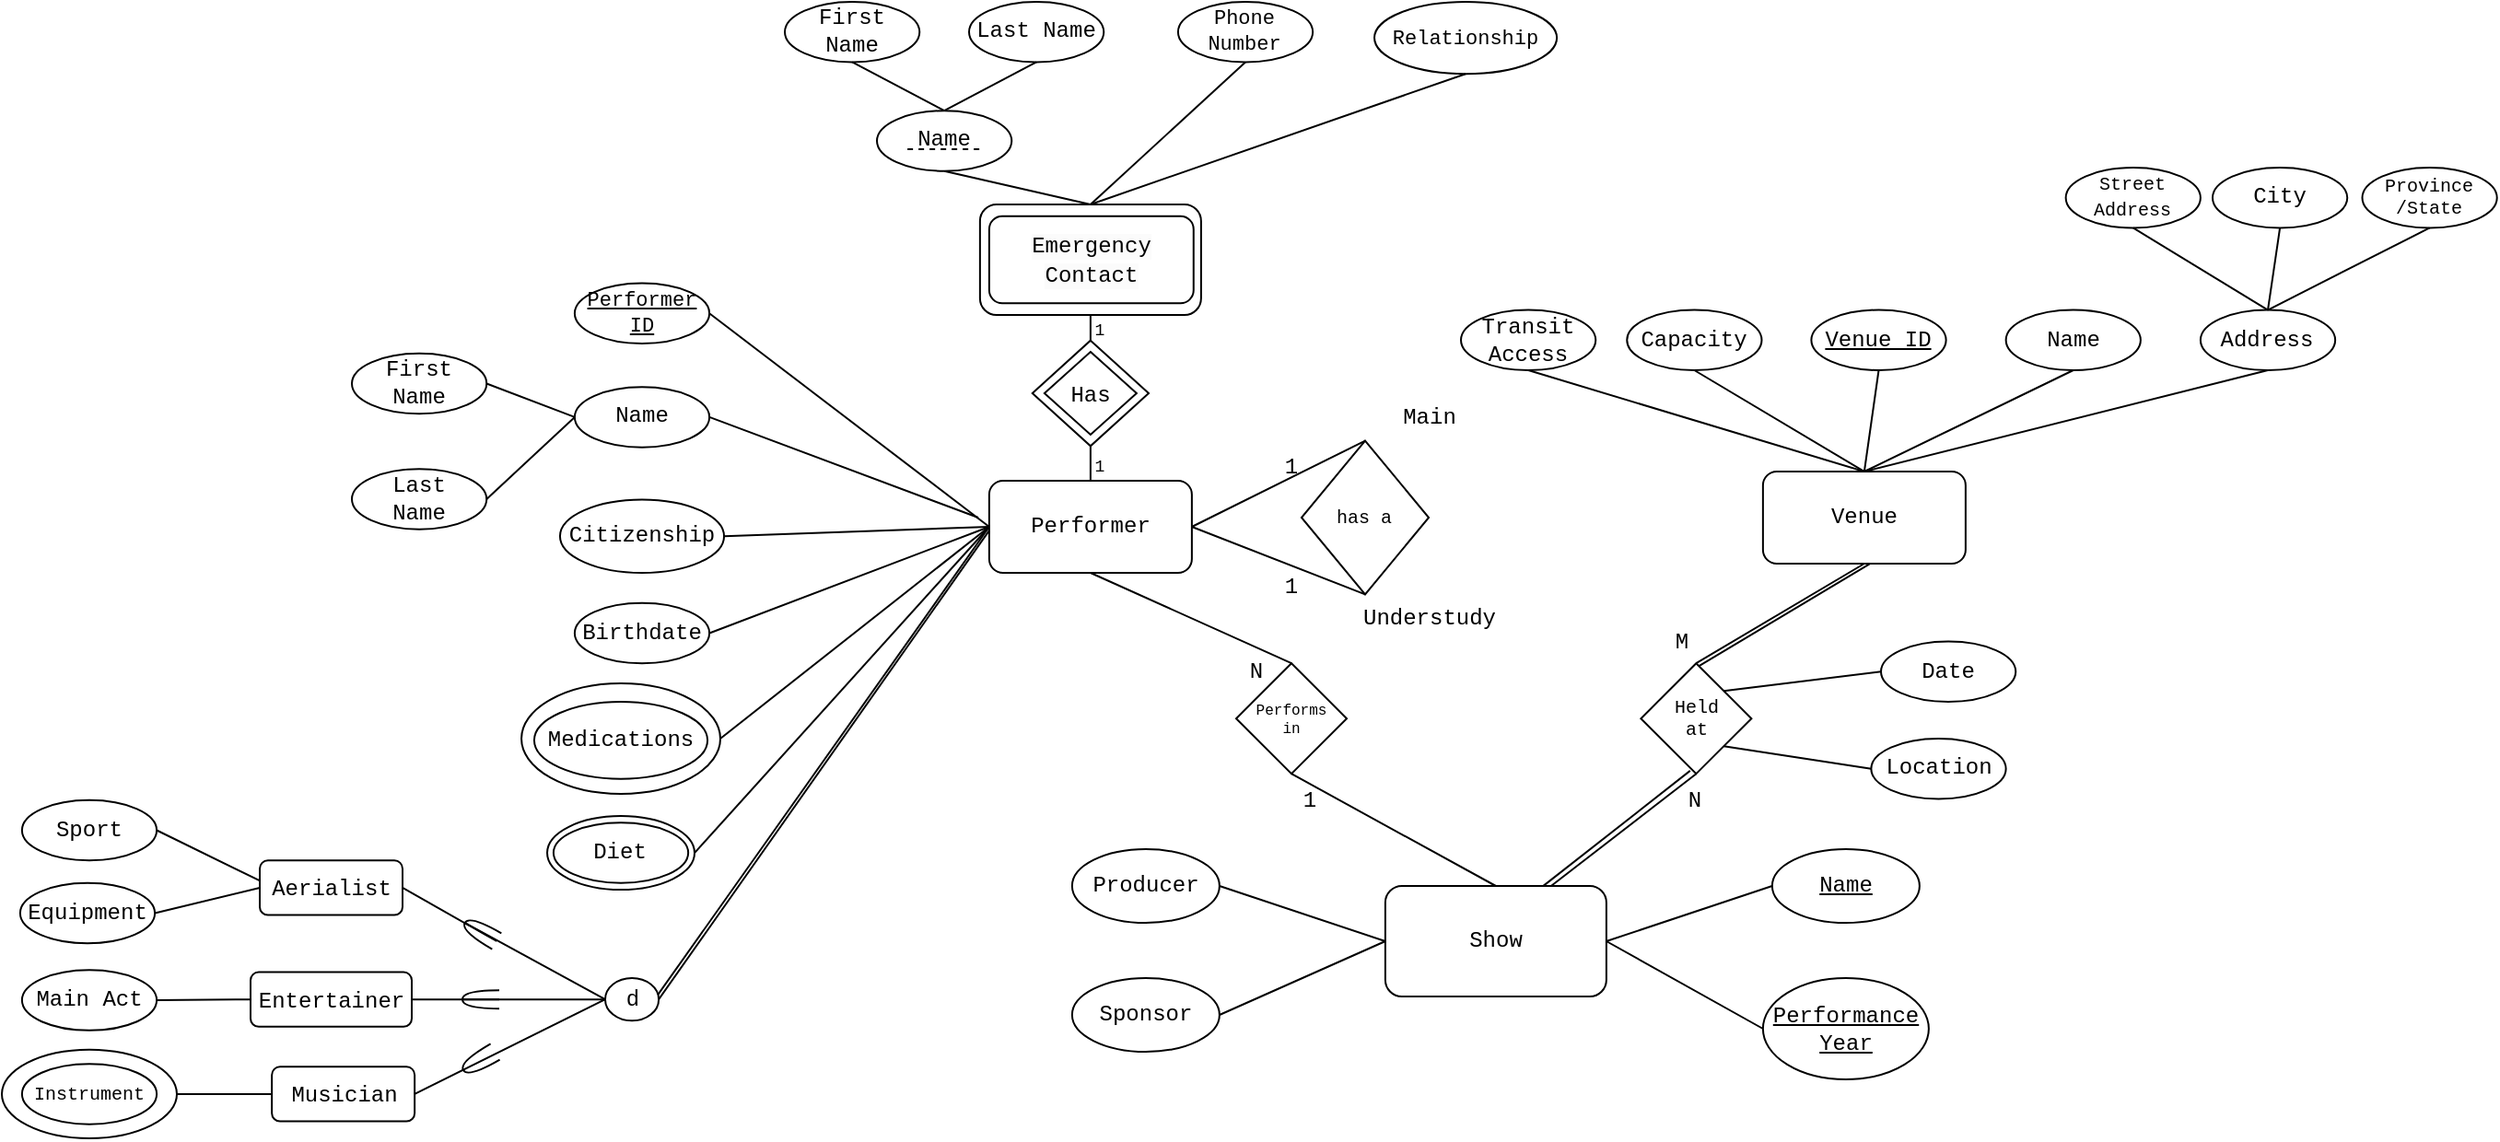 <mxfile version="22.1.5" type="device">
  <diagram name="Page-1" id="KexDCUkcUmnVTUItNKQy">
    <mxGraphModel dx="1674" dy="739" grid="1" gridSize="10" guides="1" tooltips="1" connect="1" arrows="1" fold="1" page="1" pageScale="1" pageWidth="1400" pageHeight="850" math="0" shadow="0">
      <root>
        <mxCell id="0" />
        <mxCell id="1" parent="0" />
        <mxCell id="oTJskXEKOLYfiJNS8YBE-19" value="1" style="text;html=1;strokeColor=none;fillColor=none;align=center;verticalAlign=middle;whiteSpace=wrap;rounded=0;fontFamily=Courier New;" parent="1" vertex="1">
          <mxGeometry x="700" y="353.41" width="60" height="30" as="geometry" />
        </mxCell>
        <mxCell id="oTJskXEKOLYfiJNS8YBE-21" value="1" style="text;html=1;strokeColor=none;fillColor=none;align=center;verticalAlign=middle;whiteSpace=wrap;rounded=0;fontFamily=Courier New;" parent="1" vertex="1">
          <mxGeometry x="700.0" y="288.29" width="60" height="30" as="geometry" />
        </mxCell>
        <mxCell id="-gZg2FSOcnPsz8M243UY-5" value="" style="ellipse;whiteSpace=wrap;html=1;container=0;fontFamily=Courier New;fillColor=#FFFFFF;" parent="1" vertex="1">
          <mxGeometry x="326.01" y="492.03" width="80" height="40" as="geometry" />
        </mxCell>
        <mxCell id="oTJskXEKOLYfiJNS8YBE-12" value="" style="rhombus;whiteSpace=wrap;html=1;fillColor=#FFFFFF;" parent="1" vertex="1">
          <mxGeometry x="589.38" y="233.86" width="63.12" height="57.29" as="geometry" />
        </mxCell>
        <mxCell id="oTJskXEKOLYfiJNS8YBE-7" value="M" style="text;html=1;strokeColor=none;fillColor=none;align=center;verticalAlign=middle;whiteSpace=wrap;rounded=0;fontFamily=Courier New;" parent="1" vertex="1">
          <mxGeometry x="912.13" y="383.41" width="60" height="30" as="geometry" />
        </mxCell>
        <mxCell id="oTJskXEKOLYfiJNS8YBE-5" value="N" style="text;html=1;strokeColor=none;fillColor=none;align=center;verticalAlign=middle;whiteSpace=wrap;rounded=0;fontFamily=Courier New;" parent="1" vertex="1">
          <mxGeometry x="918.69" y="469.1" width="60" height="30" as="geometry" />
        </mxCell>
        <mxCell id="oTJskXEKOLYfiJNS8YBE-1" value="" style="ellipse;whiteSpace=wrap;html=1;fillColor=#FFFFFF;" parent="1" vertex="1">
          <mxGeometry x="312.03" y="420" width="107.97" height="60" as="geometry" />
        </mxCell>
        <mxCell id="JFHQrs-vCwzhT06aBupK-2" value="Show" style="rounded=1;whiteSpace=wrap;html=1;fontFamily=Courier New;fillColor=#FFFFFF;" parent="1" vertex="1">
          <mxGeometry x="780.94" y="530" width="120" height="60" as="geometry" />
        </mxCell>
        <mxCell id="JFHQrs-vCwzhT06aBupK-9" value="" style="rounded=1;whiteSpace=wrap;html=1;fontFamily=Courier New;fillColor=#FFFFFF;" parent="1" vertex="1">
          <mxGeometry x="560.94" y="160" width="120" height="60" as="geometry" />
        </mxCell>
        <mxCell id="JFHQrs-vCwzhT06aBupK-18" value="" style="group;fontFamily=Courier New;fillColor=#FFFFFF;" parent="1" vertex="1" connectable="0">
          <mxGeometry x="980.94" y="300" width="120" height="60" as="geometry" />
        </mxCell>
        <mxCell id="JFHQrs-vCwzhT06aBupK-17" value="Venue" style="rounded=1;whiteSpace=wrap;html=1;fontFamily=Courier New;fillColor=#FFFFFF;" parent="JFHQrs-vCwzhT06aBupK-18" vertex="1">
          <mxGeometry x="5" y="5" width="110" height="50" as="geometry" />
        </mxCell>
        <mxCell id="JFHQrs-vCwzhT06aBupK-25" value="&lt;u&gt;Name&lt;/u&gt;" style="ellipse;whiteSpace=wrap;html=1;fontFamily=Courier New;fillColor=#FFFFFF;" parent="1" vertex="1">
          <mxGeometry x="990.94" y="510" width="80" height="40" as="geometry" />
        </mxCell>
        <mxCell id="JFHQrs-vCwzhT06aBupK-26" value="&lt;u&gt;Performance&lt;br&gt;Year&lt;/u&gt;" style="ellipse;whiteSpace=wrap;html=1;fontFamily=Courier New;fillColor=#FFFFFF;" parent="1" vertex="1">
          <mxGeometry x="985.94" y="580" width="90" height="55" as="geometry" />
        </mxCell>
        <mxCell id="JFHQrs-vCwzhT06aBupK-27" value="Sponsor" style="ellipse;whiteSpace=wrap;html=1;fontFamily=Courier New;fillColor=#FFFFFF;" parent="1" vertex="1">
          <mxGeometry x="610.94" y="580" width="80" height="40" as="geometry" />
        </mxCell>
        <mxCell id="JFHQrs-vCwzhT06aBupK-28" value="Producer" style="ellipse;whiteSpace=wrap;html=1;fontFamily=Courier New;fillColor=#FFFFFF;" parent="1" vertex="1">
          <mxGeometry x="610.94" y="510" width="80" height="40" as="geometry" />
        </mxCell>
        <mxCell id="JFHQrs-vCwzhT06aBupK-29" value="" style="endArrow=none;html=1;rounded=0;entryX=0;entryY=0.5;entryDx=0;entryDy=0;fontFamily=Courier New;fillColor=#FFFFFF;" parent="1" target="JFHQrs-vCwzhT06aBupK-25" edge="1">
          <mxGeometry width="50" height="50" relative="1" as="geometry">
            <mxPoint x="900.94" y="560" as="sourcePoint" />
            <mxPoint x="950.94" y="510" as="targetPoint" />
          </mxGeometry>
        </mxCell>
        <mxCell id="JFHQrs-vCwzhT06aBupK-30" value="" style="endArrow=none;html=1;rounded=0;entryX=0;entryY=0.5;entryDx=0;entryDy=0;exitX=1;exitY=0.5;exitDx=0;exitDy=0;fontFamily=Courier New;fillColor=#FFFFFF;" parent="1" source="JFHQrs-vCwzhT06aBupK-2" target="JFHQrs-vCwzhT06aBupK-26" edge="1">
          <mxGeometry width="50" height="50" relative="1" as="geometry">
            <mxPoint x="910.94" y="570" as="sourcePoint" />
            <mxPoint x="1000.94" y="540" as="targetPoint" />
          </mxGeometry>
        </mxCell>
        <mxCell id="JFHQrs-vCwzhT06aBupK-31" value="" style="endArrow=none;html=1;rounded=0;entryX=0;entryY=0.5;entryDx=0;entryDy=0;exitX=1;exitY=0.5;exitDx=0;exitDy=0;fontFamily=Courier New;fillColor=#FFFFFF;" parent="1" source="JFHQrs-vCwzhT06aBupK-28" target="JFHQrs-vCwzhT06aBupK-2" edge="1">
          <mxGeometry width="50" height="50" relative="1" as="geometry">
            <mxPoint x="920.94" y="580" as="sourcePoint" />
            <mxPoint x="1010.94" y="550" as="targetPoint" />
          </mxGeometry>
        </mxCell>
        <mxCell id="JFHQrs-vCwzhT06aBupK-32" value="" style="endArrow=none;html=1;rounded=0;entryX=0;entryY=0.5;entryDx=0;entryDy=0;exitX=1;exitY=0.5;exitDx=0;exitDy=0;fontFamily=Courier New;fillColor=#FFFFFF;" parent="1" source="JFHQrs-vCwzhT06aBupK-27" target="JFHQrs-vCwzhT06aBupK-2" edge="1">
          <mxGeometry width="50" height="50" relative="1" as="geometry">
            <mxPoint x="700.94" y="540" as="sourcePoint" />
            <mxPoint x="790.94" y="570" as="targetPoint" />
          </mxGeometry>
        </mxCell>
        <mxCell id="JFHQrs-vCwzhT06aBupK-33" value="" style="endArrow=none;html=1;rounded=0;entryX=0.5;entryY=1;entryDx=0;entryDy=0;fontFamily=Courier New;exitX=0.75;exitY=0;exitDx=0;exitDy=0;fillColor=#FFFFFF;" parent="1" source="JFHQrs-vCwzhT06aBupK-2" target="JFHQrs-vCwzhT06aBupK-34" edge="1">
          <mxGeometry width="50" height="50" relative="1" as="geometry">
            <mxPoint x="840.94" y="530" as="sourcePoint" />
            <mxPoint x="890.94" y="480" as="targetPoint" />
          </mxGeometry>
        </mxCell>
        <mxCell id="JFHQrs-vCwzhT06aBupK-34" value="Held&lt;br style=&quot;font-size: 10px;&quot;&gt;at" style="rhombus;whiteSpace=wrap;html=1;fontSize=10;fontFamily=Courier New;fillColor=#FFFFFF;" parent="1" vertex="1">
          <mxGeometry x="919.69" y="409.1" width="60" height="60" as="geometry" />
        </mxCell>
        <mxCell id="JFHQrs-vCwzhT06aBupK-35" value="" style="endArrow=none;html=1;rounded=0;exitX=0.5;exitY=0;exitDx=0;exitDy=0;entryX=0.5;entryY=1;entryDx=0;entryDy=0;fontFamily=Courier New;fillColor=#FFFFFF;" parent="1" source="JFHQrs-vCwzhT06aBupK-34" target="JFHQrs-vCwzhT06aBupK-17" edge="1">
          <mxGeometry width="50" height="50" relative="1" as="geometry">
            <mxPoint x="930.94" y="420" as="sourcePoint" />
            <mxPoint x="1040.94" y="360" as="targetPoint" />
          </mxGeometry>
        </mxCell>
        <mxCell id="JFHQrs-vCwzhT06aBupK-36" value="" style="endArrow=none;html=1;rounded=0;entryX=0.5;entryY=1;entryDx=0;entryDy=0;exitX=0.5;exitY=0;exitDx=0;exitDy=0;fontFamily=Courier New;fillColor=#FFFFFF;" parent="1" source="JFHQrs-vCwzhT06aBupK-2" target="JFHQrs-vCwzhT06aBupK-37" edge="1">
          <mxGeometry width="50" height="50" relative="1" as="geometry">
            <mxPoint x="690.94" y="570.0" as="sourcePoint" />
            <mxPoint x="590.94" y="480" as="targetPoint" />
          </mxGeometry>
        </mxCell>
        <mxCell id="JFHQrs-vCwzhT06aBupK-37" value="Performs&lt;br style=&quot;font-size: 8px;&quot;&gt;in" style="rhombus;whiteSpace=wrap;html=1;fontSize=8;fontFamily=Courier New;fillColor=#FFFFFF;" parent="1" vertex="1">
          <mxGeometry x="700" y="409.1" width="60" height="60" as="geometry" />
        </mxCell>
        <mxCell id="JFHQrs-vCwzhT06aBupK-38" value="" style="endArrow=none;html=1;rounded=0;exitX=0.5;exitY=0;exitDx=0;exitDy=0;entryX=0.5;entryY=1;entryDx=0;entryDy=0;fontFamily=Courier New;fillColor=#FFFFFF;" parent="1" source="JFHQrs-vCwzhT06aBupK-37" edge="1">
          <mxGeometry width="50" height="50" relative="1" as="geometry">
            <mxPoint x="630.94" y="420" as="sourcePoint" />
            <mxPoint x="620.94" y="360" as="targetPoint" />
          </mxGeometry>
        </mxCell>
        <mxCell id="JFHQrs-vCwzhT06aBupK-39" value="Date" style="ellipse;whiteSpace=wrap;html=1;container=0;fontFamily=Courier New;fillColor=#FFFFFF;" parent="1" vertex="1">
          <mxGeometry x="1050" y="397.273" width="73.125" height="32.727" as="geometry" />
        </mxCell>
        <mxCell id="JFHQrs-vCwzhT06aBupK-40" value="Location" style="ellipse;whiteSpace=wrap;html=1;container=0;fontFamily=Courier New;fillColor=#FFFFFF;" parent="1" vertex="1">
          <mxGeometry x="1044.695" y="450.003" width="73.125" height="32.727" as="geometry" />
        </mxCell>
        <mxCell id="JFHQrs-vCwzhT06aBupK-41" value="&lt;u&gt;Venue ID&lt;/u&gt;" style="ellipse;whiteSpace=wrap;html=1;container=0;fontFamily=Courier New;fillColor=#FFFFFF;" parent="1" vertex="1">
          <mxGeometry x="1012.19" y="217.273" width="73.125" height="32.727" as="geometry" />
        </mxCell>
        <mxCell id="JFHQrs-vCwzhT06aBupK-42" value="Name" style="ellipse;whiteSpace=wrap;html=1;container=0;fontFamily=Courier New;fillColor=#FFFFFF;" parent="1" vertex="1">
          <mxGeometry x="1117.815" y="217.273" width="73.125" height="32.727" as="geometry" />
        </mxCell>
        <mxCell id="JFHQrs-vCwzhT06aBupK-43" value="Address" style="ellipse;whiteSpace=wrap;html=1;container=0;fontFamily=Courier New;fillColor=#FFFFFF;" parent="1" vertex="1">
          <mxGeometry x="1223.44" y="217.273" width="73.125" height="32.727" as="geometry" />
        </mxCell>
        <mxCell id="JFHQrs-vCwzhT06aBupK-44" value="&lt;font style=&quot;font-size: 10px;&quot;&gt;Street Address&lt;/font&gt;" style="ellipse;whiteSpace=wrap;html=1;container=0;fontSize=11;fontFamily=Courier New;fillColor=#FFFFFF;" parent="1" vertex="1">
          <mxGeometry x="1150.315" y="140" width="73.125" height="32.727" as="geometry" />
        </mxCell>
        <mxCell id="JFHQrs-vCwzhT06aBupK-45" value="City" style="ellipse;whiteSpace=wrap;html=1;container=0;fontFamily=Courier New;fillColor=#FFFFFF;" parent="1" vertex="1">
          <mxGeometry x="1229.995" y="140" width="73.125" height="32.727" as="geometry" />
        </mxCell>
        <mxCell id="JFHQrs-vCwzhT06aBupK-46" value="Province&lt;br&gt;/State" style="ellipse;whiteSpace=wrap;html=1;container=0;fontSize=10;fontFamily=Courier New;fillColor=#FFFFFF;" parent="1" vertex="1">
          <mxGeometry x="1311.245" y="140" width="73.125" height="32.727" as="geometry" />
        </mxCell>
        <mxCell id="JFHQrs-vCwzhT06aBupK-50" value="&lt;u&gt;Performer ID&lt;/u&gt;" style="ellipse;whiteSpace=wrap;html=1;container=0;fontSize=11;fontFamily=Courier New;fillColor=#FFFFFF;" parent="1" vertex="1">
          <mxGeometry x="340.94" y="202.733" width="73.125" height="32.727" as="geometry" />
        </mxCell>
        <mxCell id="JFHQrs-vCwzhT06aBupK-51" value="Name" style="ellipse;whiteSpace=wrap;html=1;container=0;fontFamily=Courier New;fillColor=#FFFFFF;" parent="1" vertex="1">
          <mxGeometry x="340.94" y="259.103" width="73.125" height="32.727" as="geometry" />
        </mxCell>
        <mxCell id="JFHQrs-vCwzhT06aBupK-52" value="Diet" style="ellipse;whiteSpace=wrap;html=1;container=0;fontFamily=Courier New;fillColor=#FFFFFF;" parent="1" vertex="1">
          <mxGeometry x="329.45" y="495.663" width="73.125" height="32.727" as="geometry" />
        </mxCell>
        <mxCell id="JFHQrs-vCwzhT06aBupK-53" value="First Name" style="ellipse;whiteSpace=wrap;html=1;container=0;fontFamily=Courier New;fillColor=#FFFFFF;" parent="1" vertex="1">
          <mxGeometry x="220" y="240.903" width="73.125" height="32.727" as="geometry" />
        </mxCell>
        <mxCell id="JFHQrs-vCwzhT06aBupK-54" value="Last&lt;br&gt;Name" style="ellipse;whiteSpace=wrap;html=1;container=0;fontFamily=Courier New;fillColor=#FFFFFF;" parent="1" vertex="1">
          <mxGeometry x="220" y="303.633" width="73.125" height="32.727" as="geometry" />
        </mxCell>
        <mxCell id="JFHQrs-vCwzhT06aBupK-55" value="Medications" style="ellipse;whiteSpace=wrap;html=1;container=0;fontFamily=Courier New;fillColor=#FFFFFF;" parent="1" vertex="1">
          <mxGeometry x="318.97" y="430" width="94.07" height="41.83" as="geometry" />
        </mxCell>
        <mxCell id="JFHQrs-vCwzhT06aBupK-56" value="Citizenship" style="ellipse;whiteSpace=wrap;html=1;container=0;fontFamily=Courier New;fillColor=#FFFFFF;" parent="1" vertex="1">
          <mxGeometry x="332.97" y="320.23" width="89.06" height="39.77" as="geometry" />
        </mxCell>
        <mxCell id="JFHQrs-vCwzhT06aBupK-57" value="Birthdate" style="ellipse;whiteSpace=wrap;html=1;container=0;fontFamily=Courier New;fillColor=#FFFFFF;" parent="1" vertex="1">
          <mxGeometry x="340.94" y="376.373" width="73.125" height="32.727" as="geometry" />
        </mxCell>
        <mxCell id="JFHQrs-vCwzhT06aBupK-59" value="d" style="ellipse;whiteSpace=wrap;html=1;container=0;fontFamily=Courier New;fillColor=#FFFFFF;" parent="1" vertex="1">
          <mxGeometry x="357.5" y="580" width="29.06" height="23.17" as="geometry" />
        </mxCell>
        <mxCell id="JFHQrs-vCwzhT06aBupK-69" value="&lt;font style=&quot;font-size: 10px;&quot;&gt;has a&lt;/font&gt;" style="rhombus;whiteSpace=wrap;html=1;fontFamily=Courier New;fillColor=#FFFFFF;" parent="1" vertex="1">
          <mxGeometry x="735.47" y="288.29" width="69.06" height="83.41" as="geometry" />
        </mxCell>
        <mxCell id="JFHQrs-vCwzhT06aBupK-70" value="First Name" style="ellipse;whiteSpace=wrap;html=1;container=0;fontFamily=Courier New;fillColor=#FFFFFF;" parent="1" vertex="1">
          <mxGeometry x="455.01" y="50.003" width="73.125" height="32.727" as="geometry" />
        </mxCell>
        <mxCell id="JFHQrs-vCwzhT06aBupK-71" value="Last Name" style="ellipse;whiteSpace=wrap;html=1;container=0;fontFamily=Courier New;fillColor=#FFFFFF;" parent="1" vertex="1">
          <mxGeometry x="555.01" y="50.003" width="73.125" height="32.727" as="geometry" />
        </mxCell>
        <mxCell id="JFHQrs-vCwzhT06aBupK-74" value="Phone&lt;br&gt;Number" style="ellipse;whiteSpace=wrap;html=1;container=0;fontSize=11;fontFamily=Courier New;fillColor=#FFFFFF;" parent="1" vertex="1">
          <mxGeometry x="668.45" y="50.003" width="73.125" height="32.727" as="geometry" />
        </mxCell>
        <mxCell id="JFHQrs-vCwzhT06aBupK-75" value="Relationship" style="ellipse;whiteSpace=wrap;html=1;container=0;fontSize=11;fontFamily=Courier New;fillColor=#FFFFFF;" parent="1" vertex="1">
          <mxGeometry x="775.01" y="50" width="99.06" height="39.1" as="geometry" />
        </mxCell>
        <mxCell id="JFHQrs-vCwzhT06aBupK-76" value="&lt;font face=&quot;Courier New&quot;&gt;Has&lt;/font&gt;" style="rhombus;whiteSpace=wrap;html=1;fillColor=#FFFFFF;" parent="1" vertex="1">
          <mxGeometry x="595.94" y="240" width="50" height="45" as="geometry" />
        </mxCell>
        <mxCell id="JFHQrs-vCwzhT06aBupK-77" value="1" style="text;html=1;strokeColor=none;fillColor=none;align=center;verticalAlign=middle;whiteSpace=wrap;rounded=0;fontFamily=Courier New;" parent="1" vertex="1">
          <mxGeometry x="710" y="469.1" width="60" height="30" as="geometry" />
        </mxCell>
        <mxCell id="JFHQrs-vCwzhT06aBupK-78" value="N" style="text;html=1;strokeColor=none;fillColor=none;align=center;verticalAlign=middle;whiteSpace=wrap;rounded=0;fontFamily=Courier New;" parent="1" vertex="1">
          <mxGeometry x="680.94" y="398.64" width="60" height="30" as="geometry" />
        </mxCell>
        <mxCell id="JFHQrs-vCwzhT06aBupK-79" value="" style="endArrow=none;html=1;rounded=0;entryX=0.5;entryY=1;entryDx=0;entryDy=0;fillColor=#FFFFFF;exitX=0.5;exitY=0;exitDx=0;exitDy=0;" parent="1" source="oTJskXEKOLYfiJNS8YBE-12" target="JFHQrs-vCwzhT06aBupK-9" edge="1">
          <mxGeometry width="50" height="50" relative="1" as="geometry">
            <mxPoint x="621" y="230" as="sourcePoint" />
            <mxPoint x="720" y="220" as="targetPoint" />
          </mxGeometry>
        </mxCell>
        <mxCell id="JFHQrs-vCwzhT06aBupK-80" value="" style="endArrow=none;html=1;rounded=0;exitX=0.5;exitY=0;exitDx=0;exitDy=0;fillColor=#FFFFFF;entryX=0.5;entryY=1;entryDx=0;entryDy=0;" parent="1" source="JFHQrs-vCwzhT06aBupK-23" target="oTJskXEKOLYfiJNS8YBE-12" edge="1">
          <mxGeometry width="50" height="50" relative="1" as="geometry">
            <mxPoint x="620.94" y="300" as="sourcePoint" />
            <mxPoint x="620" y="300" as="targetPoint" />
          </mxGeometry>
        </mxCell>
        <mxCell id="JFHQrs-vCwzhT06aBupK-81" value="1" style="text;html=1;strokeColor=none;fillColor=none;align=center;verticalAlign=middle;whiteSpace=wrap;rounded=0;fontFamily=Courier New;fontSize=9;" parent="1" vertex="1">
          <mxGeometry x="595.94" y="288.29" width="60" height="30" as="geometry" />
        </mxCell>
        <mxCell id="JFHQrs-vCwzhT06aBupK-83" value="1" style="text;html=1;strokeColor=none;fillColor=none;align=center;verticalAlign=middle;whiteSpace=wrap;rounded=0;fontFamily=Courier New;fontSize=9;" parent="1" vertex="1">
          <mxGeometry x="595.94" y="213.64" width="60" height="30" as="geometry" />
        </mxCell>
        <mxCell id="JFHQrs-vCwzhT06aBupK-85" value="" style="endArrow=none;html=1;rounded=0;entryX=0.5;entryY=0;entryDx=0;entryDy=0;exitX=1;exitY=0.5;exitDx=0;exitDy=0;fillColor=#FFFFFF;" parent="1" source="JFHQrs-vCwzhT06aBupK-23" target="JFHQrs-vCwzhT06aBupK-69" edge="1">
          <mxGeometry width="50" height="50" relative="1" as="geometry">
            <mxPoint x="680.94" y="330" as="sourcePoint" />
            <mxPoint x="730" y="250" as="targetPoint" />
          </mxGeometry>
        </mxCell>
        <mxCell id="JFHQrs-vCwzhT06aBupK-86" value="" style="endArrow=none;html=1;rounded=0;exitX=1;exitY=0.5;exitDx=0;exitDy=0;entryX=0.5;entryY=1;entryDx=0;entryDy=0;fillColor=#FFFFFF;" parent="1" source="JFHQrs-vCwzhT06aBupK-23" target="JFHQrs-vCwzhT06aBupK-69" edge="1">
          <mxGeometry width="50" height="50" relative="1" as="geometry">
            <mxPoint x="680.94" y="330" as="sourcePoint" />
            <mxPoint x="740" y="330" as="targetPoint" />
          </mxGeometry>
        </mxCell>
        <mxCell id="JFHQrs-vCwzhT06aBupK-88" value="" style="endArrow=none;html=1;rounded=0;exitX=0.5;exitY=0;exitDx=0;exitDy=0;entryX=0.5;entryY=1;entryDx=0;entryDy=0;fillColor=#FFFFFF;" parent="1" source="JFHQrs-vCwzhT06aBupK-9" target="JFHQrs-vCwzhT06aBupK-72" edge="1">
          <mxGeometry width="50" height="50" relative="1" as="geometry">
            <mxPoint x="650" y="150" as="sourcePoint" />
            <mxPoint x="700" y="100" as="targetPoint" />
          </mxGeometry>
        </mxCell>
        <mxCell id="JFHQrs-vCwzhT06aBupK-89" value="" style="endArrow=none;html=1;rounded=0;exitX=0.5;exitY=0;exitDx=0;exitDy=0;entryX=0.5;entryY=1;entryDx=0;entryDy=0;fillColor=#FFFFFF;" parent="1" source="JFHQrs-vCwzhT06aBupK-72" target="JFHQrs-vCwzhT06aBupK-70" edge="1">
          <mxGeometry width="50" height="50" relative="1" as="geometry">
            <mxPoint x="340" y="110" as="sourcePoint" />
            <mxPoint x="390" y="60" as="targetPoint" />
          </mxGeometry>
        </mxCell>
        <mxCell id="JFHQrs-vCwzhT06aBupK-90" value="" style="endArrow=none;html=1;rounded=0;exitX=0.5;exitY=0;exitDx=0;exitDy=0;entryX=0.5;entryY=1;entryDx=0;entryDy=0;fillColor=#FFFFFF;" parent="1" source="JFHQrs-vCwzhT06aBupK-72" target="JFHQrs-vCwzhT06aBupK-71" edge="1">
          <mxGeometry width="50" height="50" relative="1" as="geometry">
            <mxPoint x="552" y="119" as="sourcePoint" />
            <mxPoint x="502" y="93" as="targetPoint" />
          </mxGeometry>
        </mxCell>
        <mxCell id="JFHQrs-vCwzhT06aBupK-91" value="" style="endArrow=none;html=1;rounded=0;exitX=0.5;exitY=0;exitDx=0;exitDy=0;entryX=0.5;entryY=1;entryDx=0;entryDy=0;fillColor=#FFFFFF;" parent="1" source="JFHQrs-vCwzhT06aBupK-9" target="JFHQrs-vCwzhT06aBupK-74" edge="1">
          <mxGeometry width="50" height="50" relative="1" as="geometry">
            <mxPoint x="562" y="129" as="sourcePoint" />
            <mxPoint x="512" y="103" as="targetPoint" />
          </mxGeometry>
        </mxCell>
        <mxCell id="JFHQrs-vCwzhT06aBupK-92" value="" style="endArrow=none;html=1;rounded=0;exitX=0.5;exitY=0;exitDx=0;exitDy=0;entryX=0.5;entryY=1;entryDx=0;entryDy=0;fillColor=#FFFFFF;" parent="1" source="JFHQrs-vCwzhT06aBupK-9" target="JFHQrs-vCwzhT06aBupK-75" edge="1">
          <mxGeometry width="50" height="50" relative="1" as="geometry">
            <mxPoint x="631" y="170" as="sourcePoint" />
            <mxPoint x="715" y="93" as="targetPoint" />
          </mxGeometry>
        </mxCell>
        <mxCell id="JFHQrs-vCwzhT06aBupK-94" value="" style="endArrow=none;html=1;rounded=0;exitX=1;exitY=0.5;exitDx=0;exitDy=0;fillColor=#FFFFFF;" parent="1" source="JFHQrs-vCwzhT06aBupK-51" edge="1">
          <mxGeometry width="50" height="50" relative="1" as="geometry">
            <mxPoint x="450" y="330" as="sourcePoint" />
            <mxPoint x="560" y="330" as="targetPoint" />
          </mxGeometry>
        </mxCell>
        <mxCell id="JFHQrs-vCwzhT06aBupK-95" value="" style="endArrow=none;html=1;rounded=0;entryX=0;entryY=0.5;entryDx=0;entryDy=0;exitX=1;exitY=0.5;exitDx=0;exitDy=0;fillColor=#FFFFFF;" parent="1" source="JFHQrs-vCwzhT06aBupK-56" target="JFHQrs-vCwzhT06aBupK-23" edge="1">
          <mxGeometry width="50" height="50" relative="1" as="geometry">
            <mxPoint x="450" y="386.37" as="sourcePoint" />
            <mxPoint x="560.94" y="330" as="targetPoint" />
          </mxGeometry>
        </mxCell>
        <mxCell id="JFHQrs-vCwzhT06aBupK-96" value="" style="endArrow=none;html=1;rounded=0;exitX=1;exitY=0.5;exitDx=0;exitDy=0;entryX=0;entryY=0.5;entryDx=0;entryDy=0;fillColor=#FFFFFF;" parent="1" source="JFHQrs-vCwzhT06aBupK-50" target="JFHQrs-vCwzhT06aBupK-23" edge="1">
          <mxGeometry width="50" height="50" relative="1" as="geometry">
            <mxPoint x="444" y="199" as="sourcePoint" />
            <mxPoint x="560" y="330" as="targetPoint" />
          </mxGeometry>
        </mxCell>
        <mxCell id="JFHQrs-vCwzhT06aBupK-97" value="" style="endArrow=none;html=1;rounded=0;entryX=0;entryY=0.5;entryDx=0;entryDy=0;exitX=1;exitY=0.5;exitDx=0;exitDy=0;fillColor=#FFFFFF;" parent="1" source="JFHQrs-vCwzhT06aBupK-57" target="JFHQrs-vCwzhT06aBupK-23" edge="1">
          <mxGeometry width="50" height="50" relative="1" as="geometry">
            <mxPoint x="432" y="350" as="sourcePoint" />
            <mxPoint x="560.94" y="330" as="targetPoint" />
          </mxGeometry>
        </mxCell>
        <mxCell id="JFHQrs-vCwzhT06aBupK-98" value="" style="endArrow=none;html=1;rounded=0;entryX=0;entryY=0.5;entryDx=0;entryDy=0;exitX=1;exitY=0.5;exitDx=0;exitDy=0;fillColor=#FFFFFF;" parent="1" source="oTJskXEKOLYfiJNS8YBE-1" target="JFHQrs-vCwzhT06aBupK-23" edge="1">
          <mxGeometry width="50" height="50" relative="1" as="geometry">
            <mxPoint x="450" y="420" as="sourcePoint" />
            <mxPoint x="560.94" y="330" as="targetPoint" />
          </mxGeometry>
        </mxCell>
        <mxCell id="JFHQrs-vCwzhT06aBupK-99" value="" style="endArrow=none;html=1;rounded=0;exitX=1;exitY=0.5;exitDx=0;exitDy=0;entryX=0;entryY=0.5;entryDx=0;entryDy=0;fillColor=#FFFFFF;" parent="1" source="-gZg2FSOcnPsz8M243UY-5" target="JFHQrs-vCwzhT06aBupK-23" edge="1">
          <mxGeometry width="50" height="50" relative="1" as="geometry">
            <mxPoint x="424" y="461" as="sourcePoint" />
            <mxPoint x="560" y="330" as="targetPoint" />
          </mxGeometry>
        </mxCell>
        <mxCell id="JFHQrs-vCwzhT06aBupK-100" value="" style="endArrow=none;html=1;rounded=0;exitX=0.984;exitY=0.392;exitDx=0;exitDy=0;entryX=0;entryY=0.5;entryDx=0;entryDy=0;fillColor=#FFFFFF;exitPerimeter=0;" parent="1" source="JFHQrs-vCwzhT06aBupK-59" target="JFHQrs-vCwzhT06aBupK-23" edge="1">
          <mxGeometry width="50" height="50" relative="1" as="geometry">
            <mxPoint x="424" y="525" as="sourcePoint" />
            <mxPoint x="570" y="360" as="targetPoint" />
          </mxGeometry>
        </mxCell>
        <mxCell id="JFHQrs-vCwzhT06aBupK-102" value="" style="endArrow=none;html=1;rounded=0;entryX=0;entryY=0.5;entryDx=0;entryDy=0;exitX=1;exitY=0.5;exitDx=0;exitDy=0;fillColor=#FFFFFF;" parent="1" source="JFHQrs-vCwzhT06aBupK-53" target="JFHQrs-vCwzhT06aBupK-51" edge="1">
          <mxGeometry width="50" height="50" relative="1" as="geometry">
            <mxPoint x="290" y="330" as="sourcePoint" />
            <mxPoint x="330" y="260" as="targetPoint" />
          </mxGeometry>
        </mxCell>
        <mxCell id="JFHQrs-vCwzhT06aBupK-104" value="" style="endArrow=none;html=1;rounded=0;entryX=0;entryY=0.5;entryDx=0;entryDy=0;exitX=1;exitY=0.5;exitDx=0;exitDy=0;fillColor=#FFFFFF;" parent="1" source="JFHQrs-vCwzhT06aBupK-54" target="JFHQrs-vCwzhT06aBupK-51" edge="1">
          <mxGeometry width="50" height="50" relative="1" as="geometry">
            <mxPoint x="303" y="267" as="sourcePoint" />
            <mxPoint x="351" y="285" as="targetPoint" />
          </mxGeometry>
        </mxCell>
        <mxCell id="JFHQrs-vCwzhT06aBupK-105" value="" style="endArrow=none;html=1;rounded=0;entryX=0;entryY=0.5;entryDx=0;entryDy=0;exitX=1;exitY=0.5;exitDx=0;exitDy=0;fillColor=#FFFFFF;" parent="1" source="oTJskXEKOLYfiJNS8YBE-24" target="JFHQrs-vCwzhT06aBupK-59" edge="1">
          <mxGeometry width="50" height="50" relative="1" as="geometry">
            <mxPoint x="254.065" y="532.486" as="sourcePoint" />
            <mxPoint x="340" y="600" as="targetPoint" />
          </mxGeometry>
        </mxCell>
        <mxCell id="JFHQrs-vCwzhT06aBupK-106" value="" style="endArrow=none;html=1;rounded=0;exitX=1;exitY=0.5;exitDx=0;exitDy=0;entryX=0;entryY=0.5;entryDx=0;entryDy=0;fillColor=#FFFFFF;" parent="1" source="oTJskXEKOLYfiJNS8YBE-27" target="JFHQrs-vCwzhT06aBupK-59" edge="1">
          <mxGeometry width="50" height="50" relative="1" as="geometry">
            <mxPoint x="254.06" y="593.075" as="sourcePoint" />
            <mxPoint x="340" y="590" as="targetPoint" />
          </mxGeometry>
        </mxCell>
        <mxCell id="JFHQrs-vCwzhT06aBupK-107" value="" style="endArrow=none;html=1;rounded=0;entryX=0;entryY=0.5;entryDx=0;entryDy=0;exitX=1;exitY=0.5;exitDx=0;exitDy=0;fillColor=#FFFFFF;" parent="1" source="oTJskXEKOLYfiJNS8YBE-17" target="JFHQrs-vCwzhT06aBupK-59" edge="1">
          <mxGeometry width="50" height="50" relative="1" as="geometry">
            <mxPoint x="254.065" y="642.946" as="sourcePoint" />
            <mxPoint x="300" y="640" as="targetPoint" />
          </mxGeometry>
        </mxCell>
        <mxCell id="JFHQrs-vCwzhT06aBupK-110" value="" style="group;fillColor=none;" parent="1" vertex="1" connectable="0">
          <mxGeometry x="30" y="516.123" width="224.07" height="150.917" as="geometry" />
        </mxCell>
        <mxCell id="JFHQrs-vCwzhT06aBupK-68" value="" style="group;fontFamily=Courier New;fillColor=#FFFFFF;" parent="JFHQrs-vCwzhT06aBupK-110" vertex="1" connectable="0">
          <mxGeometry y="102.737" width="95" height="48.18" as="geometry" />
        </mxCell>
        <mxCell id="JFHQrs-vCwzhT06aBupK-61" value="" style="ellipse;whiteSpace=wrap;html=1;fontFamily=Courier New;fillColor=#FFFFFF;" parent="JFHQrs-vCwzhT06aBupK-68" vertex="1">
          <mxGeometry width="95" height="48.18" as="geometry" />
        </mxCell>
        <mxCell id="JFHQrs-vCwzhT06aBupK-60" value="&lt;font style=&quot;font-size: 10px;&quot;&gt;Instrument&lt;/font&gt;" style="ellipse;whiteSpace=wrap;html=1;container=0;fontFamily=Courier New;fillColor=#FFFFFF;" parent="JFHQrs-vCwzhT06aBupK-68" vertex="1">
          <mxGeometry x="10.94" y="7.73" width="73.13" height="32.73" as="geometry" />
        </mxCell>
        <mxCell id="JFHQrs-vCwzhT06aBupK-108" value="" style="endArrow=none;html=1;rounded=0;entryX=0;entryY=0.5;entryDx=0;entryDy=0;exitX=1;exitY=0.5;exitDx=0;exitDy=0;fillColor=#FFFFFF;" parent="JFHQrs-vCwzhT06aBupK-110" source="JFHQrs-vCwzhT06aBupK-61" edge="1">
          <mxGeometry width="50" height="50" relative="1" as="geometry">
            <mxPoint x="100" y="127.307" as="sourcePoint" />
            <mxPoint x="150.94" y="126.824" as="targetPoint" />
          </mxGeometry>
        </mxCell>
        <mxCell id="JFHQrs-vCwzhT06aBupK-109" value="" style="endArrow=none;html=1;rounded=0;entryX=0;entryY=0.5;entryDx=0;entryDy=0;exitX=1;exitY=0.5;exitDx=0;exitDy=0;fillColor=#FFFFFF;" parent="JFHQrs-vCwzhT06aBupK-110" source="JFHQrs-vCwzhT06aBupK-63" edge="1">
          <mxGeometry width="50" height="50" relative="1" as="geometry">
            <mxPoint x="60" y="77.307" as="sourcePoint" />
            <mxPoint x="150.94" y="16.364" as="targetPoint" />
          </mxGeometry>
        </mxCell>
        <mxCell id="oTJskXEKOLYfiJNS8YBE-15" value="&lt;font face=&quot;Courier New&quot;&gt;Aerialist&lt;/font&gt;" style="rounded=1;whiteSpace=wrap;html=1;fillColor=#FFFFFF;" parent="JFHQrs-vCwzhT06aBupK-110" vertex="1">
          <mxGeometry x="140" width="77.5" height="29.66" as="geometry" />
        </mxCell>
        <mxCell id="oTJskXEKOLYfiJNS8YBE-16" value="&lt;font face=&quot;Courier New&quot;&gt;Entertainer&lt;/font&gt;" style="rounded=1;whiteSpace=wrap;html=1;fillColor=#FFFFFF;" parent="JFHQrs-vCwzhT06aBupK-110" vertex="1">
          <mxGeometry x="135" y="60.63" width="87.5" height="29.66" as="geometry" />
        </mxCell>
        <mxCell id="oTJskXEKOLYfiJNS8YBE-17" value="&lt;font face=&quot;Courier New&quot;&gt;Musician&lt;/font&gt;" style="rounded=1;whiteSpace=wrap;html=1;fillColor=#FFFFFF;" parent="JFHQrs-vCwzhT06aBupK-110" vertex="1">
          <mxGeometry x="146.57" y="112" width="77.5" height="29.66" as="geometry" />
        </mxCell>
        <mxCell id="oTJskXEKOLYfiJNS8YBE-33" value="Main Act" style="ellipse;whiteSpace=wrap;html=1;container=0;fontFamily=Courier New;fillColor=#FFFFFF;" parent="JFHQrs-vCwzhT06aBupK-110" vertex="1">
          <mxGeometry x="10.94" y="59.56" width="73.125" height="32.727" as="geometry" />
        </mxCell>
        <mxCell id="oTJskXEKOLYfiJNS8YBE-34" value="" style="endArrow=none;html=1;rounded=0;exitX=1;exitY=0.5;exitDx=0;exitDy=0;entryX=0;entryY=0.5;entryDx=0;entryDy=0;fillColor=#FFFFFF;" parent="JFHQrs-vCwzhT06aBupK-110" source="oTJskXEKOLYfiJNS8YBE-33" target="oTJskXEKOLYfiJNS8YBE-16" edge="1">
          <mxGeometry width="50" height="50" relative="1" as="geometry">
            <mxPoint x="170" y="-6.123" as="sourcePoint" />
            <mxPoint x="220" y="-56.123" as="targetPoint" />
          </mxGeometry>
        </mxCell>
        <mxCell id="tToAiunrEH-e2NJfcztU-1" value="" style="endArrow=none;html=1;rounded=0;entryX=0;entryY=0.5;entryDx=0;entryDy=0;exitX=1;exitY=0;exitDx=0;exitDy=0;fillColor=#FFFFFF;" parent="1" source="JFHQrs-vCwzhT06aBupK-34" target="JFHQrs-vCwzhT06aBupK-39" edge="1">
          <mxGeometry width="50" height="50" relative="1" as="geometry">
            <mxPoint x="1040" y="300" as="sourcePoint" />
            <mxPoint x="1090" y="250" as="targetPoint" />
          </mxGeometry>
        </mxCell>
        <mxCell id="tToAiunrEH-e2NJfcztU-2" value="" style="endArrow=none;html=1;rounded=0;entryX=0;entryY=0.5;entryDx=0;entryDy=0;exitX=1;exitY=1;exitDx=0;exitDy=0;fillColor=#FFFFFF;" parent="1" source="JFHQrs-vCwzhT06aBupK-34" target="JFHQrs-vCwzhT06aBupK-40" edge="1">
          <mxGeometry width="50" height="50" relative="1" as="geometry">
            <mxPoint x="1040" y="300" as="sourcePoint" />
            <mxPoint x="848" y="260" as="targetPoint" />
          </mxGeometry>
        </mxCell>
        <mxCell id="tToAiunrEH-e2NJfcztU-3" value="" style="endArrow=none;html=1;rounded=0;entryX=0.5;entryY=1;entryDx=0;entryDy=0;exitX=0.5;exitY=0;exitDx=0;exitDy=0;fillColor=#FFFFFF;" parent="1" source="JFHQrs-vCwzhT06aBupK-17" target="JFHQrs-vCwzhT06aBupK-41" edge="1">
          <mxGeometry width="50" height="50" relative="1" as="geometry">
            <mxPoint x="1040" y="300" as="sourcePoint" />
            <mxPoint x="953" y="260" as="targetPoint" />
          </mxGeometry>
        </mxCell>
        <mxCell id="tToAiunrEH-e2NJfcztU-4" value="" style="endArrow=none;html=1;rounded=0;entryX=0.5;entryY=1;entryDx=0;entryDy=0;exitX=0.5;exitY=0;exitDx=0;exitDy=0;fillColor=#FFFFFF;" parent="1" source="JFHQrs-vCwzhT06aBupK-17" target="JFHQrs-vCwzhT06aBupK-42" edge="1">
          <mxGeometry width="50" height="50" relative="1" as="geometry">
            <mxPoint x="1040.94" y="300" as="sourcePoint" />
            <mxPoint x="1059" y="260" as="targetPoint" />
          </mxGeometry>
        </mxCell>
        <mxCell id="tToAiunrEH-e2NJfcztU-5" value="" style="endArrow=none;html=1;rounded=0;entryX=0.5;entryY=1;entryDx=0;entryDy=0;exitX=0.5;exitY=0;exitDx=0;exitDy=0;fillColor=#FFFFFF;" parent="1" source="JFHQrs-vCwzhT06aBupK-17" target="JFHQrs-vCwzhT06aBupK-43" edge="1">
          <mxGeometry width="50" height="50" relative="1" as="geometry">
            <mxPoint x="1040.94" y="300" as="sourcePoint" />
            <mxPoint x="1164" y="260" as="targetPoint" />
          </mxGeometry>
        </mxCell>
        <mxCell id="tToAiunrEH-e2NJfcztU-6" value="" style="endArrow=none;html=1;rounded=0;entryX=0.5;entryY=1;entryDx=0;entryDy=0;exitX=0.5;exitY=0;exitDx=0;exitDy=0;fillColor=#FFFFFF;" parent="1" source="JFHQrs-vCwzhT06aBupK-43" target="JFHQrs-vCwzhT06aBupK-44" edge="1">
          <mxGeometry width="50" height="50" relative="1" as="geometry">
            <mxPoint x="1051" y="310" as="sourcePoint" />
            <mxPoint x="1270" y="260" as="targetPoint" />
          </mxGeometry>
        </mxCell>
        <mxCell id="tToAiunrEH-e2NJfcztU-7" value="" style="endArrow=none;html=1;rounded=0;entryX=0.5;entryY=1;entryDx=0;entryDy=0;exitX=0.5;exitY=0;exitDx=0;exitDy=0;fillColor=#FFFFFF;" parent="1" source="JFHQrs-vCwzhT06aBupK-43" target="JFHQrs-vCwzhT06aBupK-45" edge="1">
          <mxGeometry width="50" height="50" relative="1" as="geometry">
            <mxPoint x="1270" y="227" as="sourcePoint" />
            <mxPoint x="1197" y="183" as="targetPoint" />
          </mxGeometry>
        </mxCell>
        <mxCell id="tToAiunrEH-e2NJfcztU-8" value="" style="endArrow=none;html=1;rounded=0;entryX=0.5;entryY=1;entryDx=0;entryDy=0;exitX=0.5;exitY=0;exitDx=0;exitDy=0;fillColor=#FFFFFF;" parent="1" source="JFHQrs-vCwzhT06aBupK-43" target="JFHQrs-vCwzhT06aBupK-46" edge="1">
          <mxGeometry width="50" height="50" relative="1" as="geometry">
            <mxPoint x="1270" y="227" as="sourcePoint" />
            <mxPoint x="1277" y="183" as="targetPoint" />
          </mxGeometry>
        </mxCell>
        <mxCell id="oTJskXEKOLYfiJNS8YBE-3" value="Capacity" style="ellipse;whiteSpace=wrap;html=1;container=0;fontFamily=Courier New;fillColor=#FFFFFF;" parent="1" vertex="1">
          <mxGeometry x="912.13" y="217.273" width="73.125" height="32.727" as="geometry" />
        </mxCell>
        <mxCell id="oTJskXEKOLYfiJNS8YBE-4" value="" style="endArrow=none;html=1;rounded=0;exitX=0.5;exitY=1;exitDx=0;exitDy=0;entryX=0.5;entryY=0;entryDx=0;entryDy=0;fillColor=#FFFFFF;" parent="1" source="oTJskXEKOLYfiJNS8YBE-3" target="JFHQrs-vCwzhT06aBupK-17" edge="1">
          <mxGeometry width="50" height="50" relative="1" as="geometry">
            <mxPoint x="1020" y="410" as="sourcePoint" />
            <mxPoint x="1040.94" y="300" as="targetPoint" />
          </mxGeometry>
        </mxCell>
        <mxCell id="oTJskXEKOLYfiJNS8YBE-8" value="" style="endArrow=none;html=1;rounded=0;exitX=0.715;exitY=-0.001;exitDx=0;exitDy=0;exitPerimeter=0;entryX=0.462;entryY=-0.055;entryDx=0;entryDy=0;entryPerimeter=0;fillColor=#FFFFFF;" parent="1" source="JFHQrs-vCwzhT06aBupK-2" target="oTJskXEKOLYfiJNS8YBE-5" edge="1">
          <mxGeometry width="50" height="50" relative="1" as="geometry">
            <mxPoint x="820" y="420" as="sourcePoint" />
            <mxPoint x="870" y="370" as="targetPoint" />
          </mxGeometry>
        </mxCell>
        <mxCell id="oTJskXEKOLYfiJNS8YBE-9" value="" style="endArrow=none;html=1;rounded=0;exitX=0.526;exitY=0.025;exitDx=0;exitDy=0;exitPerimeter=0;entryX=0.526;entryY=1.003;entryDx=0;entryDy=0;entryPerimeter=0;fillColor=#FFFFFF;" parent="1" source="JFHQrs-vCwzhT06aBupK-34" target="JFHQrs-vCwzhT06aBupK-17" edge="1">
          <mxGeometry width="50" height="50" relative="1" as="geometry">
            <mxPoint x="820" y="420" as="sourcePoint" />
            <mxPoint x="870" y="370" as="targetPoint" />
          </mxGeometry>
        </mxCell>
        <mxCell id="JFHQrs-vCwzhT06aBupK-23" value="Performer" style="rounded=1;whiteSpace=wrap;html=1;fontFamily=Courier New;fillColor=#FFFFFF;" parent="1" vertex="1">
          <mxGeometry x="565.94" y="310" width="110" height="50" as="geometry" />
        </mxCell>
        <mxCell id="oTJskXEKOLYfiJNS8YBE-13" value="&lt;span style=&quot;color: rgb(0, 0, 0); font-family: &amp;quot;Courier New&amp;quot;; font-size: 12px; font-style: normal; font-variant-ligatures: normal; font-variant-caps: normal; font-weight: 400; letter-spacing: normal; orphans: 2; text-align: center; text-indent: 0px; text-transform: none; widows: 2; word-spacing: 0px; -webkit-text-stroke-width: 0px; background-color: rgb(251, 251, 251); text-decoration-thickness: initial; text-decoration-style: initial; text-decoration-color: initial; float: none; display: inline !important;&quot;&gt;Emergency Contact&lt;/span&gt;" style="rounded=1;whiteSpace=wrap;html=1;fillColor=#FFFFFF;" parent="1" vertex="1">
          <mxGeometry x="565.94" y="166.37" width="110.94" height="47.27" as="geometry" />
        </mxCell>
        <mxCell id="oTJskXEKOLYfiJNS8YBE-14" value="" style="endArrow=none;html=1;rounded=0;exitX=1;exitY=0.5;exitDx=0;exitDy=0;entryX=-0.001;entryY=0.544;entryDx=0;entryDy=0;fillColor=#FFFFFF;entryPerimeter=0;" parent="1" source="JFHQrs-vCwzhT06aBupK-59" target="JFHQrs-vCwzhT06aBupK-23" edge="1">
          <mxGeometry width="50" height="50" relative="1" as="geometry">
            <mxPoint x="370" y="670" as="sourcePoint" />
            <mxPoint x="580" y="360" as="targetPoint" />
          </mxGeometry>
        </mxCell>
        <mxCell id="oTJskXEKOLYfiJNS8YBE-22" value="&lt;font face=&quot;Courier New&quot;&gt;Main&lt;/font&gt;" style="text;html=1;strokeColor=none;fillColor=none;align=center;verticalAlign=middle;whiteSpace=wrap;rounded=0;" parent="1" vertex="1">
          <mxGeometry x="775.01" y="260.47" width="60" height="30" as="geometry" />
        </mxCell>
        <mxCell id="oTJskXEKOLYfiJNS8YBE-23" value="&lt;font face=&quot;Courier New&quot;&gt;Understudy&lt;/font&gt;" style="text;html=1;strokeColor=none;fillColor=none;align=center;verticalAlign=middle;whiteSpace=wrap;rounded=0;" parent="1" vertex="1">
          <mxGeometry x="775.01" y="368.64" width="60" height="30" as="geometry" />
        </mxCell>
        <mxCell id="oTJskXEKOLYfiJNS8YBE-25" value="" style="endArrow=none;html=1;rounded=0;entryX=0;entryY=0.5;entryDx=0;entryDy=0;exitX=1;exitY=0.5;exitDx=0;exitDy=0;fillColor=#FFFFFF;" parent="1" source="oTJskXEKOLYfiJNS8YBE-15" target="oTJskXEKOLYfiJNS8YBE-24" edge="1">
          <mxGeometry width="50" height="50" relative="1" as="geometry">
            <mxPoint x="248" y="531" as="sourcePoint" />
            <mxPoint x="358" y="592" as="targetPoint" />
          </mxGeometry>
        </mxCell>
        <mxCell id="oTJskXEKOLYfiJNS8YBE-24" value="" style="shape=requiredInterface;html=1;verticalLabelPosition=bottom;sketch=0;rotation=-150;fillColor=#FFFFFF;" parent="1" vertex="1">
          <mxGeometry x="280" y="550" width="20" height="10" as="geometry" />
        </mxCell>
        <mxCell id="oTJskXEKOLYfiJNS8YBE-26" value="" style="shape=requiredInterface;html=1;verticalLabelPosition=bottom;sketch=0;rotation=-210;fillColor=#FFFFFF;" parent="1" vertex="1">
          <mxGeometry x="279.13" y="620" width="20" height="10" as="geometry" />
        </mxCell>
        <mxCell id="oTJskXEKOLYfiJNS8YBE-28" value="" style="endArrow=none;html=1;rounded=0;exitX=1;exitY=0.5;exitDx=0;exitDy=0;entryX=0;entryY=0.5;entryDx=0;entryDy=0;fillColor=#FFFFFF;" parent="1" source="oTJskXEKOLYfiJNS8YBE-16" target="oTJskXEKOLYfiJNS8YBE-27" edge="1">
          <mxGeometry width="50" height="50" relative="1" as="geometry">
            <mxPoint x="253" y="592" as="sourcePoint" />
            <mxPoint x="358" y="592" as="targetPoint" />
          </mxGeometry>
        </mxCell>
        <mxCell id="oTJskXEKOLYfiJNS8YBE-27" value="" style="shape=requiredInterface;html=1;verticalLabelPosition=bottom;sketch=0;rotation=-180;fillColor=#FFFFFF;" parent="1" vertex="1">
          <mxGeometry x="280" y="586.58" width="20" height="10" as="geometry" />
        </mxCell>
        <mxCell id="JFHQrs-vCwzhT06aBupK-63" value="Sport" style="ellipse;whiteSpace=wrap;html=1;container=0;fontFamily=Courier New;fillColor=#FFFFFF;" parent="1" vertex="1">
          <mxGeometry x="40.94" y="483.393" width="73.125" height="32.727" as="geometry" />
        </mxCell>
        <mxCell id="oTJskXEKOLYfiJNS8YBE-30" value="Equipment" style="ellipse;whiteSpace=wrap;html=1;container=0;fontFamily=Courier New;fillColor=#FFFFFF;" parent="1" vertex="1">
          <mxGeometry x="39.94" y="528.393" width="73.125" height="32.727" as="geometry" />
        </mxCell>
        <mxCell id="oTJskXEKOLYfiJNS8YBE-31" value="" style="endArrow=none;html=1;rounded=0;exitX=1;exitY=0.5;exitDx=0;exitDy=0;entryX=0;entryY=0.5;entryDx=0;entryDy=0;fillColor=#FFFFFF;" parent="1" source="oTJskXEKOLYfiJNS8YBE-30" target="oTJskXEKOLYfiJNS8YBE-15" edge="1">
          <mxGeometry width="50" height="50" relative="1" as="geometry">
            <mxPoint x="260" y="510" as="sourcePoint" />
            <mxPoint x="310" y="460" as="targetPoint" />
          </mxGeometry>
        </mxCell>
        <mxCell id="oTJskXEKOLYfiJNS8YBE-37" value="" style="group;fillColor=#FFFFFF;" parent="1" vertex="1" connectable="0">
          <mxGeometry x="505.01" y="109.103" width="73.125" height="32.727" as="geometry" />
        </mxCell>
        <mxCell id="JFHQrs-vCwzhT06aBupK-72" value="Name" style="ellipse;whiteSpace=wrap;html=1;container=0;fontFamily=Courier New;fillColor=#FFFFFF;" parent="oTJskXEKOLYfiJNS8YBE-37" vertex="1">
          <mxGeometry width="73.125" height="32.727" as="geometry" />
        </mxCell>
        <mxCell id="oTJskXEKOLYfiJNS8YBE-36" value="" style="endArrow=none;dashed=1;html=1;rounded=0;fillColor=#FFFFFF;" parent="oTJskXEKOLYfiJNS8YBE-37" edge="1">
          <mxGeometry width="50" height="50" relative="1" as="geometry">
            <mxPoint x="16.56" y="20.897" as="sourcePoint" />
            <mxPoint x="56.56" y="20.897" as="targetPoint" />
          </mxGeometry>
        </mxCell>
        <mxCell id="-gZg2FSOcnPsz8M243UY-1" value="Transit&lt;br&gt;Access" style="ellipse;whiteSpace=wrap;html=1;container=0;fontFamily=Courier New;fillColor=#FFFFFF;" parent="1" vertex="1">
          <mxGeometry x="822.01" y="217.273" width="73.125" height="32.727" as="geometry" />
        </mxCell>
        <mxCell id="-gZg2FSOcnPsz8M243UY-3" value="" style="endArrow=none;html=1;rounded=0;exitX=0.5;exitY=1;exitDx=0;exitDy=0;entryX=0.5;entryY=0;entryDx=0;entryDy=0;fillColor=#FFFFFF;" parent="1" source="-gZg2FSOcnPsz8M243UY-1" target="JFHQrs-vCwzhT06aBupK-17" edge="1">
          <mxGeometry width="50" height="50" relative="1" as="geometry">
            <mxPoint x="959" y="260" as="sourcePoint" />
            <mxPoint x="1051" y="315" as="targetPoint" />
          </mxGeometry>
        </mxCell>
      </root>
    </mxGraphModel>
  </diagram>
</mxfile>
